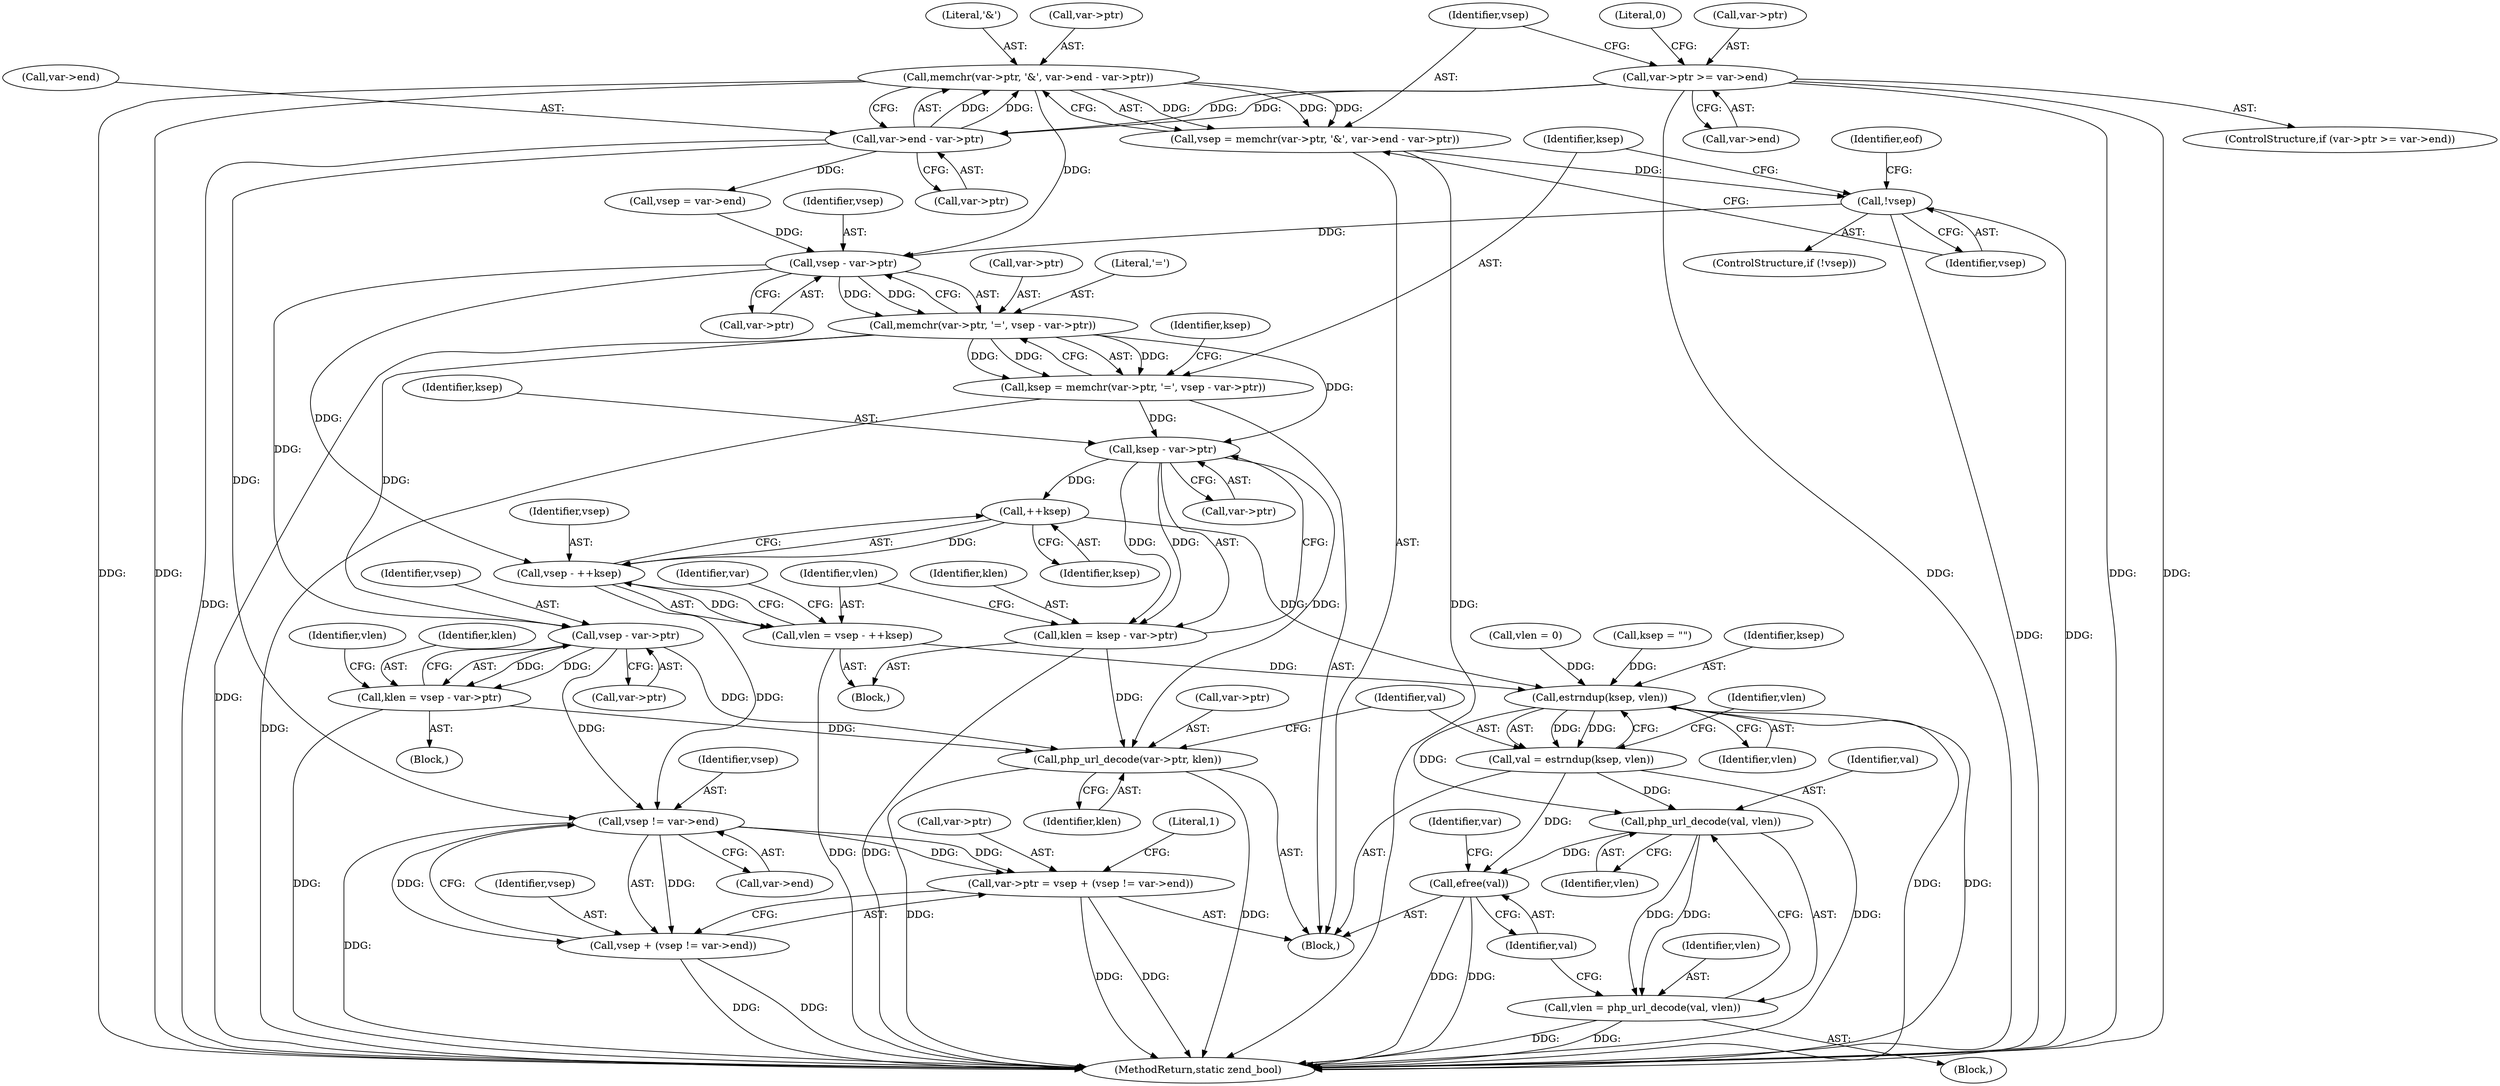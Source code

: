 digraph "1_php-src_0f8cf3b8497dc45c010c44ed9e96518e11e19fc3@API" {
"1000127" [label="(Call,memchr(var->ptr, '&', var->end - var->ptr))"];
"1000132" [label="(Call,var->end - var->ptr)"];
"1000115" [label="(Call,var->ptr >= var->end)"];
"1000125" [label="(Call,vsep = memchr(var->ptr, '&', var->end - var->ptr))"];
"1000140" [label="(Call,!vsep)"];
"1000163" [label="(Call,vsep - var->ptr)"];
"1000158" [label="(Call,memchr(var->ptr, '=', vsep - var->ptr))"];
"1000156" [label="(Call,ksep = memchr(var->ptr, '=', vsep - var->ptr))"];
"1000177" [label="(Call,ksep - var->ptr)"];
"1000175" [label="(Call,klen = ksep - var->ptr)"];
"1000203" [label="(Call,php_url_decode(var->ptr, klen))"];
"1000186" [label="(Call,++ksep)"];
"1000184" [label="(Call,vsep - ++ksep)"];
"1000182" [label="(Call,vlen = vsep - ++ksep)"];
"1000210" [label="(Call,estrndup(ksep, vlen))"];
"1000208" [label="(Call,val = estrndup(ksep, vlen))"];
"1000218" [label="(Call,php_url_decode(val, vlen))"];
"1000216" [label="(Call,vlen = php_url_decode(val, vlen))"];
"1000222" [label="(Call,efree(val))"];
"1000230" [label="(Call,vsep != var->end)"];
"1000224" [label="(Call,var->ptr = vsep + (vsep != var->end))"];
"1000228" [label="(Call,vsep + (vsep != var->end))"];
"1000195" [label="(Call,vsep - var->ptr)"];
"1000193" [label="(Call,klen = vsep - var->ptr)"];
"1000210" [label="(Call,estrndup(ksep, vlen))"];
"1000116" [label="(Call,var->ptr)"];
"1000208" [label="(Call,val = estrndup(ksep, vlen))"];
"1000200" [label="(Call,vlen = 0)"];
"1000224" [label="(Call,var->ptr = vsep + (vsep != var->end))"];
"1000230" [label="(Call,vsep != var->end)"];
"1000114" [label="(ControlStructure,if (var->ptr >= var->end))"];
"1000164" [label="(Identifier,vsep)"];
"1000179" [label="(Call,var->ptr)"];
"1000185" [label="(Identifier,vsep)"];
"1000126" [label="(Identifier,vsep)"];
"1000178" [label="(Identifier,ksep)"];
"1000131" [label="(Literal,'&')"];
"1000237" [label="(MethodReturn,static zend_bool)"];
"1000163" [label="(Call,vsep - var->ptr)"];
"1000124" [label="(Literal,0)"];
"1000184" [label="(Call,vsep - ++ksep)"];
"1000107" [label="(Block,)"];
"1000201" [label="(Identifier,vlen)"];
"1000218" [label="(Call,php_url_decode(val, vlen))"];
"1000127" [label="(Call,memchr(var->ptr, '&', var->end - var->ptr))"];
"1000228" [label="(Call,vsep + (vsep != var->end))"];
"1000222" [label="(Call,efree(val))"];
"1000223" [label="(Identifier,val)"];
"1000232" [label="(Call,var->end)"];
"1000141" [label="(Identifier,vsep)"];
"1000159" [label="(Call,var->ptr)"];
"1000225" [label="(Call,var->ptr)"];
"1000197" [label="(Call,var->ptr)"];
"1000183" [label="(Identifier,vlen)"];
"1000207" [label="(Identifier,klen)"];
"1000186" [label="(Call,++ksep)"];
"1000190" [label="(Call,ksep = \"\")"];
"1000187" [label="(Identifier,ksep)"];
"1000169" [label="(Identifier,ksep)"];
"1000204" [label="(Call,var->ptr)"];
"1000216" [label="(Call,vlen = php_url_decode(val, vlen))"];
"1000125" [label="(Call,vsep = memchr(var->ptr, '&', var->end - var->ptr))"];
"1000119" [label="(Call,var->end)"];
"1000140" [label="(Call,!vsep)"];
"1000205" [label="(Identifier,var)"];
"1000214" [label="(Identifier,vlen)"];
"1000158" [label="(Call,memchr(var->ptr, '=', vsep - var->ptr))"];
"1000151" [label="(Call,vsep = var->end)"];
"1000156" [label="(Call,ksep = memchr(var->ptr, '=', vsep - var->ptr))"];
"1000176" [label="(Identifier,klen)"];
"1000219" [label="(Identifier,val)"];
"1000133" [label="(Call,var->end)"];
"1000162" [label="(Literal,'=')"];
"1000165" [label="(Call,var->ptr)"];
"1000209" [label="(Identifier,val)"];
"1000203" [label="(Call,php_url_decode(var->ptr, klen))"];
"1000226" [label="(Identifier,var)"];
"1000229" [label="(Identifier,vsep)"];
"1000145" [label="(Identifier,eof)"];
"1000170" [label="(Block,)"];
"1000193" [label="(Call,klen = vsep - var->ptr)"];
"1000211" [label="(Identifier,ksep)"];
"1000215" [label="(Block,)"];
"1000220" [label="(Identifier,vlen)"];
"1000196" [label="(Identifier,vsep)"];
"1000212" [label="(Identifier,vlen)"];
"1000236" [label="(Literal,1)"];
"1000115" [label="(Call,var->ptr >= var->end)"];
"1000157" [label="(Identifier,ksep)"];
"1000177" [label="(Call,ksep - var->ptr)"];
"1000139" [label="(ControlStructure,if (!vsep))"];
"1000195" [label="(Call,vsep - var->ptr)"];
"1000132" [label="(Call,var->end - var->ptr)"];
"1000175" [label="(Call,klen = ksep - var->ptr)"];
"1000217" [label="(Identifier,vlen)"];
"1000189" [label="(Block,)"];
"1000194" [label="(Identifier,klen)"];
"1000231" [label="(Identifier,vsep)"];
"1000128" [label="(Call,var->ptr)"];
"1000136" [label="(Call,var->ptr)"];
"1000182" [label="(Call,vlen = vsep - ++ksep)"];
"1000127" -> "1000125"  [label="AST: "];
"1000127" -> "1000132"  [label="CFG: "];
"1000128" -> "1000127"  [label="AST: "];
"1000131" -> "1000127"  [label="AST: "];
"1000132" -> "1000127"  [label="AST: "];
"1000125" -> "1000127"  [label="CFG: "];
"1000127" -> "1000237"  [label="DDG: "];
"1000127" -> "1000237"  [label="DDG: "];
"1000127" -> "1000125"  [label="DDG: "];
"1000127" -> "1000125"  [label="DDG: "];
"1000127" -> "1000125"  [label="DDG: "];
"1000132" -> "1000127"  [label="DDG: "];
"1000132" -> "1000127"  [label="DDG: "];
"1000127" -> "1000163"  [label="DDG: "];
"1000132" -> "1000136"  [label="CFG: "];
"1000133" -> "1000132"  [label="AST: "];
"1000136" -> "1000132"  [label="AST: "];
"1000132" -> "1000237"  [label="DDG: "];
"1000115" -> "1000132"  [label="DDG: "];
"1000115" -> "1000132"  [label="DDG: "];
"1000132" -> "1000151"  [label="DDG: "];
"1000132" -> "1000230"  [label="DDG: "];
"1000115" -> "1000114"  [label="AST: "];
"1000115" -> "1000119"  [label="CFG: "];
"1000116" -> "1000115"  [label="AST: "];
"1000119" -> "1000115"  [label="AST: "];
"1000124" -> "1000115"  [label="CFG: "];
"1000126" -> "1000115"  [label="CFG: "];
"1000115" -> "1000237"  [label="DDG: "];
"1000115" -> "1000237"  [label="DDG: "];
"1000115" -> "1000237"  [label="DDG: "];
"1000125" -> "1000107"  [label="AST: "];
"1000126" -> "1000125"  [label="AST: "];
"1000141" -> "1000125"  [label="CFG: "];
"1000125" -> "1000237"  [label="DDG: "];
"1000125" -> "1000140"  [label="DDG: "];
"1000140" -> "1000139"  [label="AST: "];
"1000140" -> "1000141"  [label="CFG: "];
"1000141" -> "1000140"  [label="AST: "];
"1000145" -> "1000140"  [label="CFG: "];
"1000157" -> "1000140"  [label="CFG: "];
"1000140" -> "1000237"  [label="DDG: "];
"1000140" -> "1000237"  [label="DDG: "];
"1000140" -> "1000163"  [label="DDG: "];
"1000163" -> "1000158"  [label="AST: "];
"1000163" -> "1000165"  [label="CFG: "];
"1000164" -> "1000163"  [label="AST: "];
"1000165" -> "1000163"  [label="AST: "];
"1000158" -> "1000163"  [label="CFG: "];
"1000163" -> "1000158"  [label="DDG: "];
"1000163" -> "1000158"  [label="DDG: "];
"1000151" -> "1000163"  [label="DDG: "];
"1000163" -> "1000184"  [label="DDG: "];
"1000163" -> "1000195"  [label="DDG: "];
"1000158" -> "1000156"  [label="AST: "];
"1000159" -> "1000158"  [label="AST: "];
"1000162" -> "1000158"  [label="AST: "];
"1000156" -> "1000158"  [label="CFG: "];
"1000158" -> "1000237"  [label="DDG: "];
"1000158" -> "1000156"  [label="DDG: "];
"1000158" -> "1000156"  [label="DDG: "];
"1000158" -> "1000156"  [label="DDG: "];
"1000158" -> "1000177"  [label="DDG: "];
"1000158" -> "1000195"  [label="DDG: "];
"1000156" -> "1000107"  [label="AST: "];
"1000157" -> "1000156"  [label="AST: "];
"1000169" -> "1000156"  [label="CFG: "];
"1000156" -> "1000237"  [label="DDG: "];
"1000156" -> "1000177"  [label="DDG: "];
"1000177" -> "1000175"  [label="AST: "];
"1000177" -> "1000179"  [label="CFG: "];
"1000178" -> "1000177"  [label="AST: "];
"1000179" -> "1000177"  [label="AST: "];
"1000175" -> "1000177"  [label="CFG: "];
"1000177" -> "1000175"  [label="DDG: "];
"1000177" -> "1000175"  [label="DDG: "];
"1000177" -> "1000186"  [label="DDG: "];
"1000177" -> "1000203"  [label="DDG: "];
"1000175" -> "1000170"  [label="AST: "];
"1000176" -> "1000175"  [label="AST: "];
"1000183" -> "1000175"  [label="CFG: "];
"1000175" -> "1000237"  [label="DDG: "];
"1000175" -> "1000203"  [label="DDG: "];
"1000203" -> "1000107"  [label="AST: "];
"1000203" -> "1000207"  [label="CFG: "];
"1000204" -> "1000203"  [label="AST: "];
"1000207" -> "1000203"  [label="AST: "];
"1000209" -> "1000203"  [label="CFG: "];
"1000203" -> "1000237"  [label="DDG: "];
"1000203" -> "1000237"  [label="DDG: "];
"1000195" -> "1000203"  [label="DDG: "];
"1000193" -> "1000203"  [label="DDG: "];
"1000186" -> "1000184"  [label="AST: "];
"1000186" -> "1000187"  [label="CFG: "];
"1000187" -> "1000186"  [label="AST: "];
"1000184" -> "1000186"  [label="CFG: "];
"1000186" -> "1000184"  [label="DDG: "];
"1000186" -> "1000210"  [label="DDG: "];
"1000184" -> "1000182"  [label="AST: "];
"1000185" -> "1000184"  [label="AST: "];
"1000182" -> "1000184"  [label="CFG: "];
"1000184" -> "1000182"  [label="DDG: "];
"1000184" -> "1000230"  [label="DDG: "];
"1000182" -> "1000170"  [label="AST: "];
"1000183" -> "1000182"  [label="AST: "];
"1000205" -> "1000182"  [label="CFG: "];
"1000182" -> "1000237"  [label="DDG: "];
"1000182" -> "1000210"  [label="DDG: "];
"1000210" -> "1000208"  [label="AST: "];
"1000210" -> "1000212"  [label="CFG: "];
"1000211" -> "1000210"  [label="AST: "];
"1000212" -> "1000210"  [label="AST: "];
"1000208" -> "1000210"  [label="CFG: "];
"1000210" -> "1000237"  [label="DDG: "];
"1000210" -> "1000237"  [label="DDG: "];
"1000210" -> "1000208"  [label="DDG: "];
"1000210" -> "1000208"  [label="DDG: "];
"1000190" -> "1000210"  [label="DDG: "];
"1000200" -> "1000210"  [label="DDG: "];
"1000210" -> "1000218"  [label="DDG: "];
"1000208" -> "1000107"  [label="AST: "];
"1000209" -> "1000208"  [label="AST: "];
"1000214" -> "1000208"  [label="CFG: "];
"1000208" -> "1000237"  [label="DDG: "];
"1000208" -> "1000218"  [label="DDG: "];
"1000208" -> "1000222"  [label="DDG: "];
"1000218" -> "1000216"  [label="AST: "];
"1000218" -> "1000220"  [label="CFG: "];
"1000219" -> "1000218"  [label="AST: "];
"1000220" -> "1000218"  [label="AST: "];
"1000216" -> "1000218"  [label="CFG: "];
"1000218" -> "1000216"  [label="DDG: "];
"1000218" -> "1000216"  [label="DDG: "];
"1000218" -> "1000222"  [label="DDG: "];
"1000216" -> "1000215"  [label="AST: "];
"1000217" -> "1000216"  [label="AST: "];
"1000223" -> "1000216"  [label="CFG: "];
"1000216" -> "1000237"  [label="DDG: "];
"1000216" -> "1000237"  [label="DDG: "];
"1000222" -> "1000107"  [label="AST: "];
"1000222" -> "1000223"  [label="CFG: "];
"1000223" -> "1000222"  [label="AST: "];
"1000226" -> "1000222"  [label="CFG: "];
"1000222" -> "1000237"  [label="DDG: "];
"1000222" -> "1000237"  [label="DDG: "];
"1000230" -> "1000228"  [label="AST: "];
"1000230" -> "1000232"  [label="CFG: "];
"1000231" -> "1000230"  [label="AST: "];
"1000232" -> "1000230"  [label="AST: "];
"1000228" -> "1000230"  [label="CFG: "];
"1000230" -> "1000237"  [label="DDG: "];
"1000230" -> "1000224"  [label="DDG: "];
"1000230" -> "1000224"  [label="DDG: "];
"1000230" -> "1000228"  [label="DDG: "];
"1000230" -> "1000228"  [label="DDG: "];
"1000195" -> "1000230"  [label="DDG: "];
"1000224" -> "1000107"  [label="AST: "];
"1000224" -> "1000228"  [label="CFG: "];
"1000225" -> "1000224"  [label="AST: "];
"1000228" -> "1000224"  [label="AST: "];
"1000236" -> "1000224"  [label="CFG: "];
"1000224" -> "1000237"  [label="DDG: "];
"1000224" -> "1000237"  [label="DDG: "];
"1000229" -> "1000228"  [label="AST: "];
"1000228" -> "1000237"  [label="DDG: "];
"1000228" -> "1000237"  [label="DDG: "];
"1000195" -> "1000193"  [label="AST: "];
"1000195" -> "1000197"  [label="CFG: "];
"1000196" -> "1000195"  [label="AST: "];
"1000197" -> "1000195"  [label="AST: "];
"1000193" -> "1000195"  [label="CFG: "];
"1000195" -> "1000193"  [label="DDG: "];
"1000195" -> "1000193"  [label="DDG: "];
"1000193" -> "1000189"  [label="AST: "];
"1000194" -> "1000193"  [label="AST: "];
"1000201" -> "1000193"  [label="CFG: "];
"1000193" -> "1000237"  [label="DDG: "];
}

